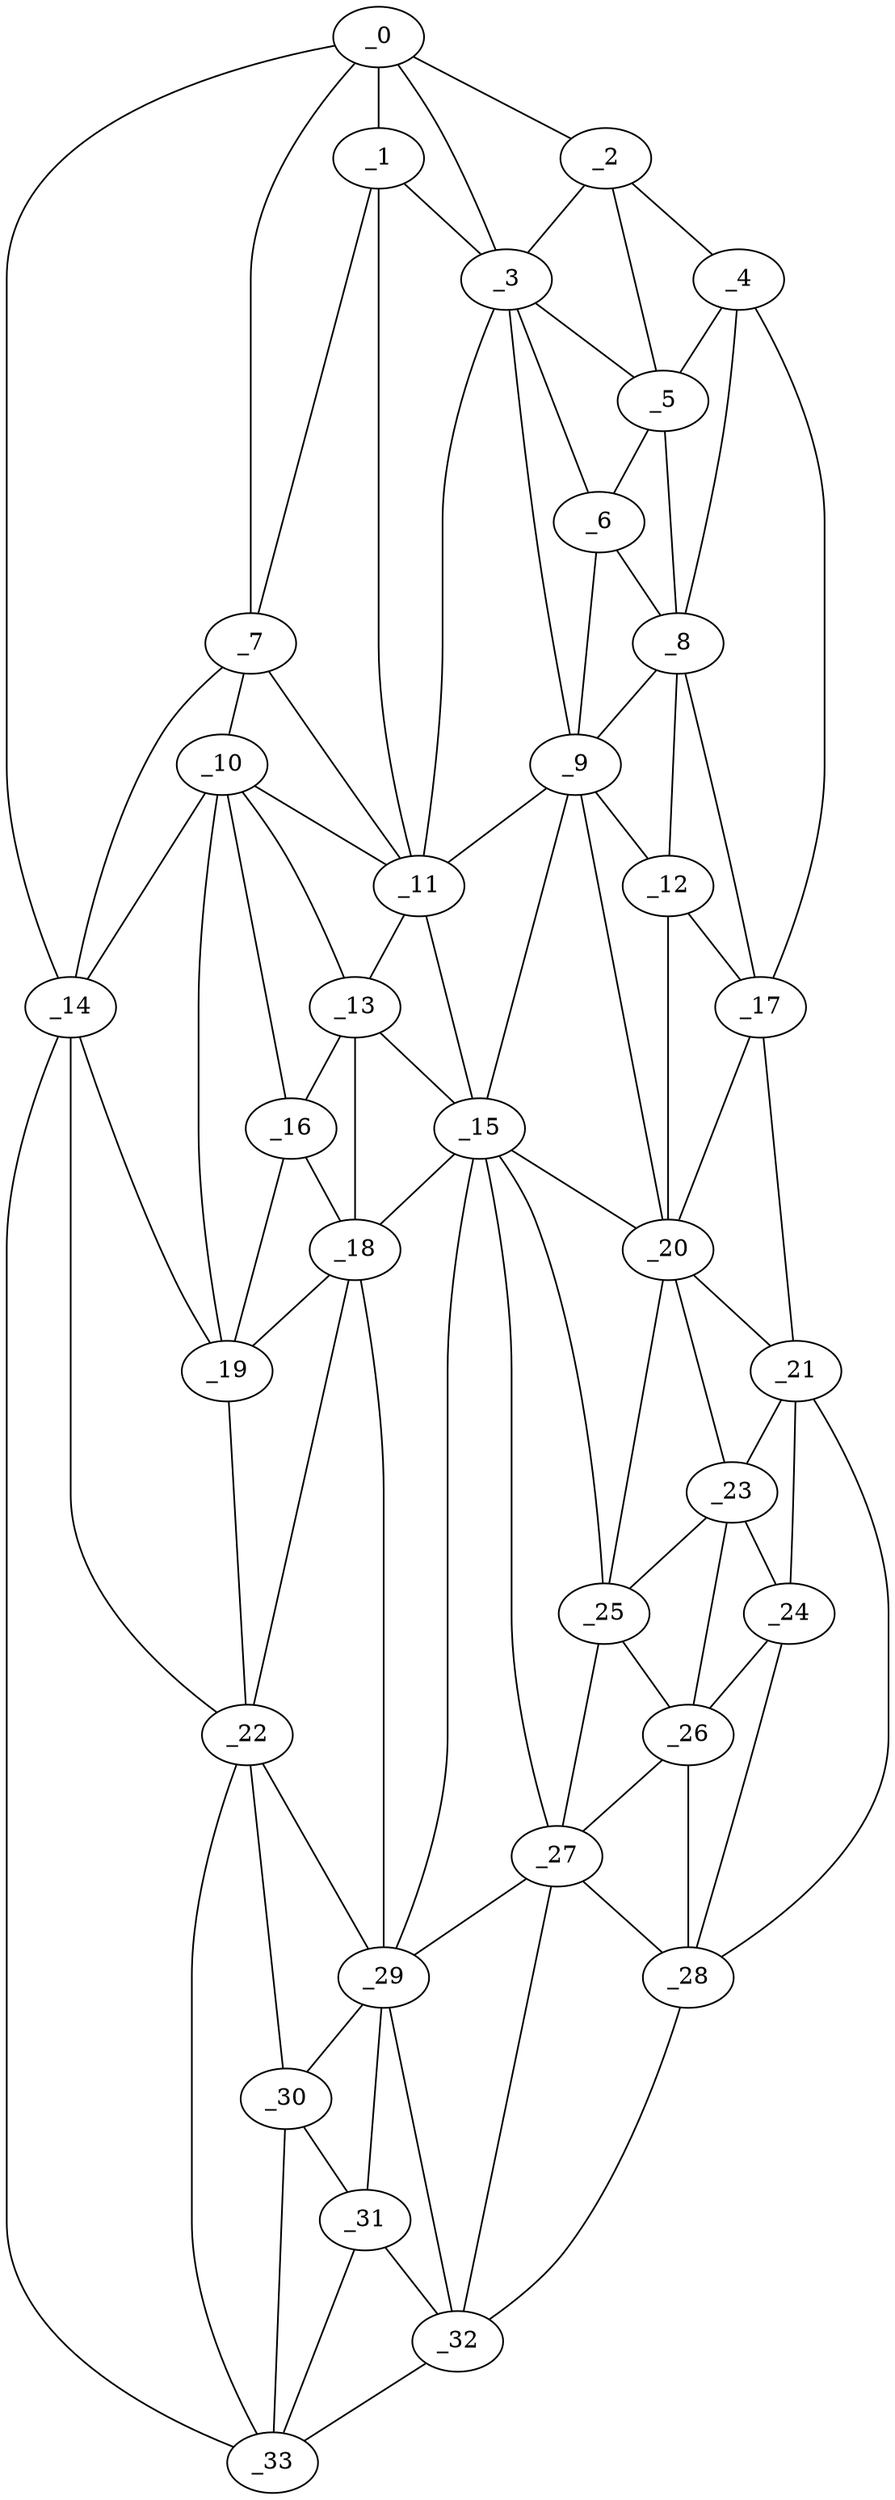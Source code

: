 graph "obj66__225.gxl" {
	_0	 [x=4,
		y=75];
	_1	 [x=24,
		y=69];
	_0 -- _1	 [valence=1];
	_2	 [x=28,
		y=25];
	_0 -- _2	 [valence=1];
	_3	 [x=28,
		y=49];
	_0 -- _3	 [valence=2];
	_7	 [x=47,
		y=98];
	_0 -- _7	 [valence=1];
	_14	 [x=71,
		y=119];
	_0 -- _14	 [valence=1];
	_1 -- _3	 [valence=2];
	_1 -- _7	 [valence=2];
	_11	 [x=62,
		y=75];
	_1 -- _11	 [valence=1];
	_2 -- _3	 [valence=2];
	_4	 [x=32,
		y=18];
	_2 -- _4	 [valence=1];
	_5	 [x=41,
		y=26];
	_2 -- _5	 [valence=2];
	_3 -- _5	 [valence=2];
	_6	 [x=47,
		y=27];
	_3 -- _6	 [valence=1];
	_9	 [x=55,
		y=28];
	_3 -- _9	 [valence=2];
	_3 -- _11	 [valence=2];
	_4 -- _5	 [valence=1];
	_8	 [x=54,
		y=24];
	_4 -- _8	 [valence=2];
	_17	 [x=78,
		y=11];
	_4 -- _17	 [valence=1];
	_5 -- _6	 [valence=2];
	_5 -- _8	 [valence=2];
	_6 -- _8	 [valence=1];
	_6 -- _9	 [valence=2];
	_10	 [x=61,
		y=86];
	_7 -- _10	 [valence=2];
	_7 -- _11	 [valence=2];
	_7 -- _14	 [valence=2];
	_8 -- _9	 [valence=2];
	_12	 [x=66,
		y=24];
	_8 -- _12	 [valence=2];
	_8 -- _17	 [valence=1];
	_9 -- _11	 [valence=2];
	_9 -- _12	 [valence=2];
	_15	 [x=74,
		y=70];
	_9 -- _15	 [valence=2];
	_20	 [x=84,
		y=31];
	_9 -- _20	 [valence=1];
	_10 -- _11	 [valence=1];
	_13	 [x=71,
		y=75];
	_10 -- _13	 [valence=2];
	_10 -- _14	 [valence=2];
	_16	 [x=74,
		y=86];
	_10 -- _16	 [valence=1];
	_19	 [x=81,
		y=93];
	_10 -- _19	 [valence=2];
	_11 -- _13	 [valence=2];
	_11 -- _15	 [valence=1];
	_12 -- _17	 [valence=2];
	_12 -- _20	 [valence=2];
	_13 -- _15	 [valence=2];
	_13 -- _16	 [valence=1];
	_18	 [x=80,
		y=81];
	_13 -- _18	 [valence=2];
	_14 -- _19	 [valence=1];
	_22	 [x=85,
		y=99];
	_14 -- _22	 [valence=1];
	_33	 [x=126,
		y=97];
	_14 -- _33	 [valence=1];
	_15 -- _18	 [valence=1];
	_15 -- _20	 [valence=2];
	_25	 [x=101,
		y=41];
	_15 -- _25	 [valence=2];
	_27	 [x=104,
		y=50];
	_15 -- _27	 [valence=2];
	_29	 [x=108,
		y=67];
	_15 -- _29	 [valence=2];
	_16 -- _18	 [valence=2];
	_16 -- _19	 [valence=2];
	_17 -- _20	 [valence=1];
	_21	 [x=85,
		y=12];
	_17 -- _21	 [valence=1];
	_18 -- _19	 [valence=2];
	_18 -- _22	 [valence=1];
	_18 -- _29	 [valence=2];
	_19 -- _22	 [valence=2];
	_20 -- _21	 [valence=2];
	_23	 [x=88,
		y=30];
	_20 -- _23	 [valence=2];
	_20 -- _25	 [valence=1];
	_21 -- _23	 [valence=2];
	_24	 [x=95,
		y=24];
	_21 -- _24	 [valence=2];
	_28	 [x=105,
		y=23];
	_21 -- _28	 [valence=1];
	_22 -- _29	 [valence=2];
	_30	 [x=120,
		y=84];
	_22 -- _30	 [valence=2];
	_22 -- _33	 [valence=2];
	_23 -- _24	 [valence=2];
	_23 -- _25	 [valence=2];
	_26	 [x=102,
		y=32];
	_23 -- _26	 [valence=1];
	_24 -- _26	 [valence=2];
	_24 -- _28	 [valence=2];
	_25 -- _26	 [valence=2];
	_25 -- _27	 [valence=2];
	_26 -- _27	 [valence=2];
	_26 -- _28	 [valence=2];
	_27 -- _28	 [valence=1];
	_27 -- _29	 [valence=2];
	_32	 [x=126,
		y=72];
	_27 -- _32	 [valence=1];
	_28 -- _32	 [valence=1];
	_29 -- _30	 [valence=2];
	_31	 [x=124,
		y=79];
	_29 -- _31	 [valence=1];
	_29 -- _32	 [valence=2];
	_30 -- _31	 [valence=2];
	_30 -- _33	 [valence=2];
	_31 -- _32	 [valence=1];
	_31 -- _33	 [valence=2];
	_32 -- _33	 [valence=1];
}
